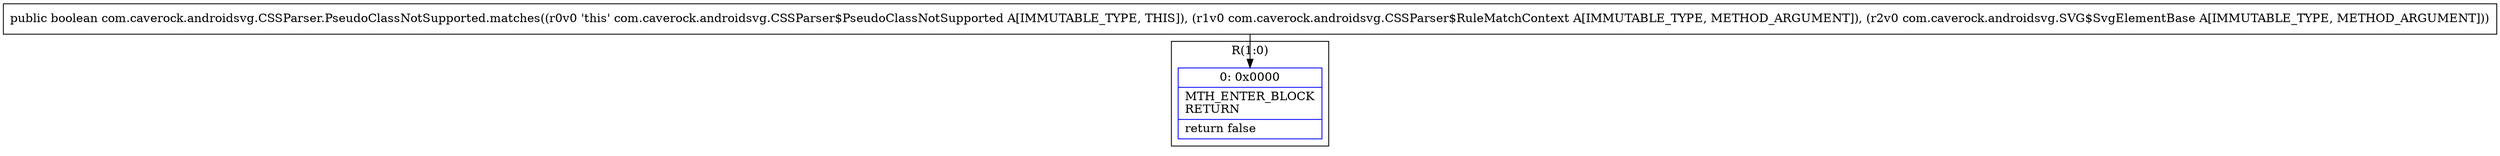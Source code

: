 digraph "CFG forcom.caverock.androidsvg.CSSParser.PseudoClassNotSupported.matches(Lcom\/caverock\/androidsvg\/CSSParser$RuleMatchContext;Lcom\/caverock\/androidsvg\/SVG$SvgElementBase;)Z" {
subgraph cluster_Region_2021464831 {
label = "R(1:0)";
node [shape=record,color=blue];
Node_0 [shape=record,label="{0\:\ 0x0000|MTH_ENTER_BLOCK\lRETURN\l|return false\l}"];
}
MethodNode[shape=record,label="{public boolean com.caverock.androidsvg.CSSParser.PseudoClassNotSupported.matches((r0v0 'this' com.caverock.androidsvg.CSSParser$PseudoClassNotSupported A[IMMUTABLE_TYPE, THIS]), (r1v0 com.caverock.androidsvg.CSSParser$RuleMatchContext A[IMMUTABLE_TYPE, METHOD_ARGUMENT]), (r2v0 com.caverock.androidsvg.SVG$SvgElementBase A[IMMUTABLE_TYPE, METHOD_ARGUMENT])) }"];
MethodNode -> Node_0;
}

